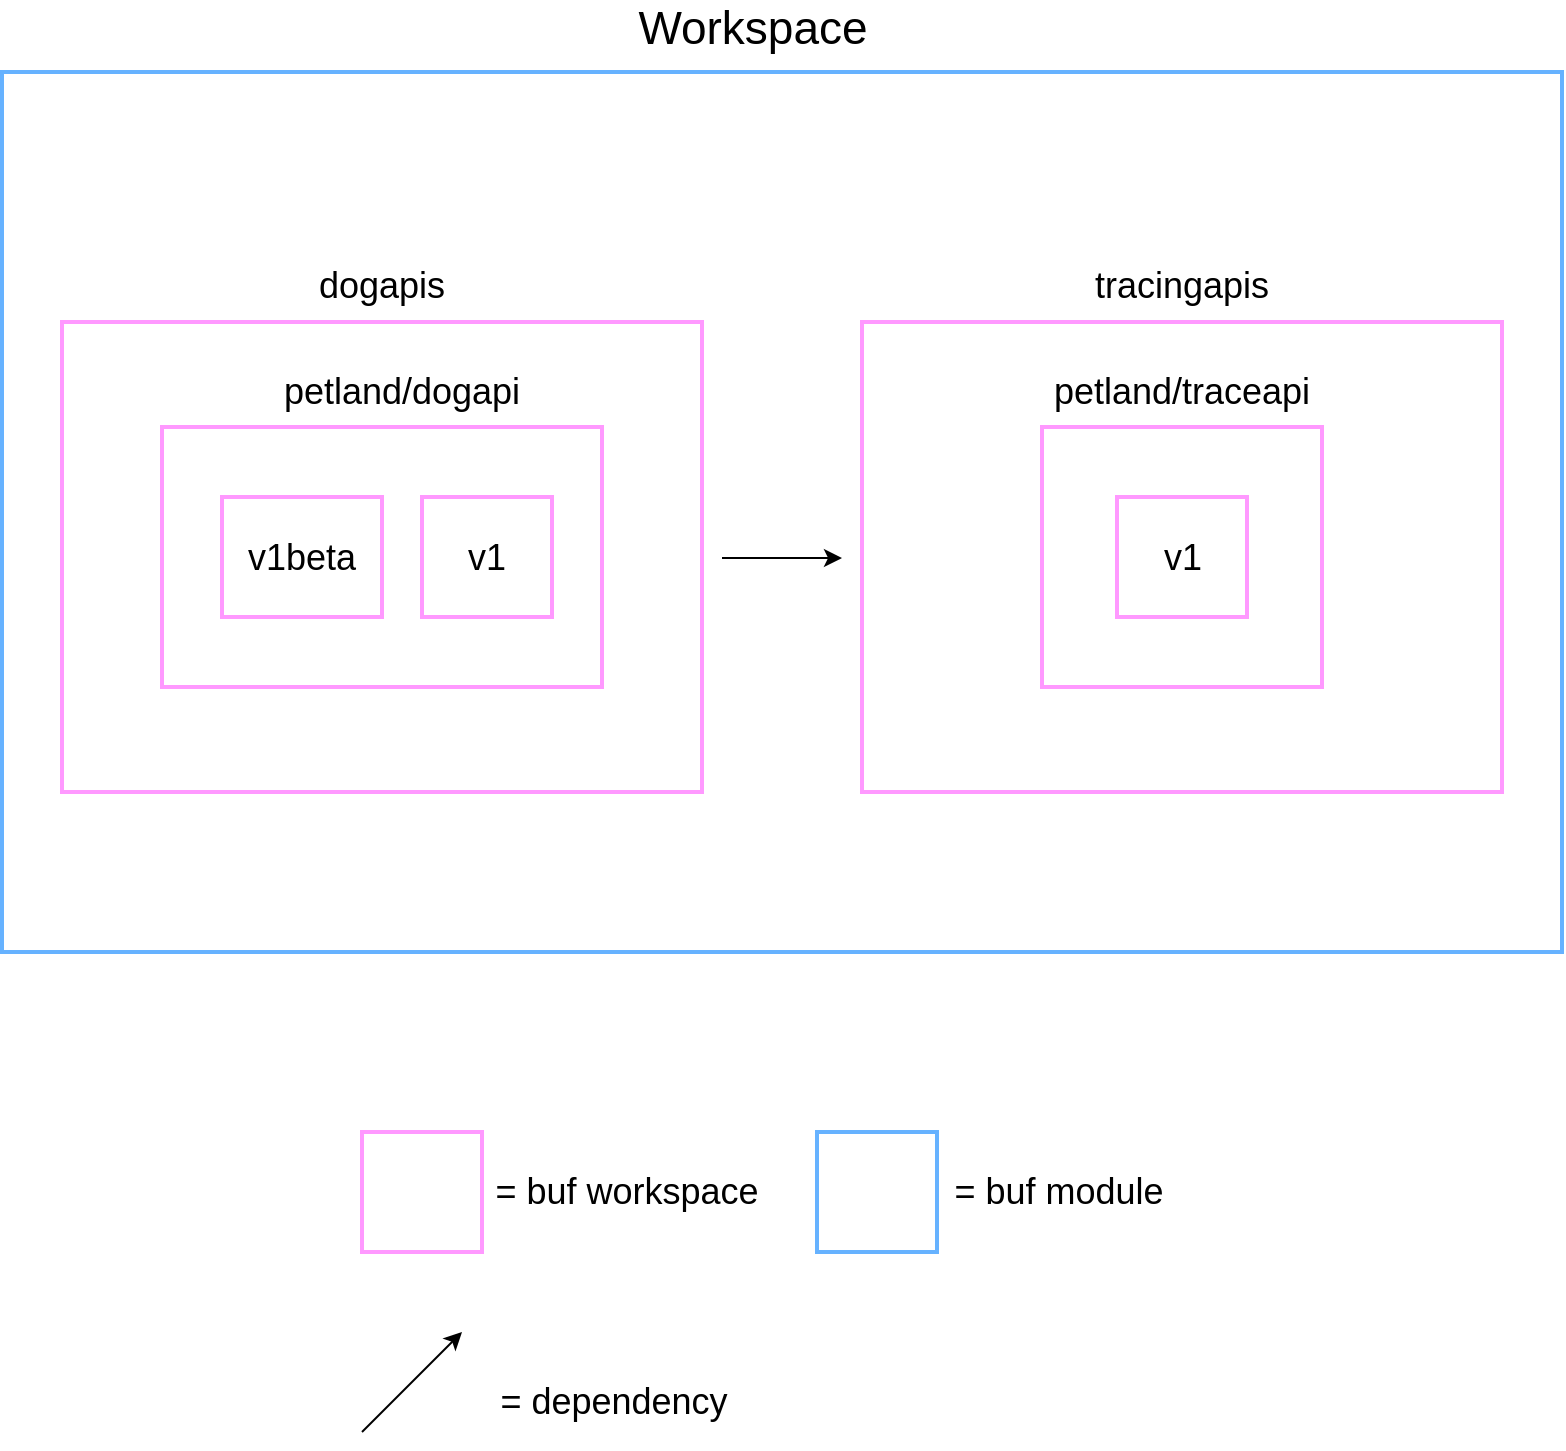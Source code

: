 <mxfile>
    <diagram id="LvhwWmpFbVYoJrgcjapI" name="Structure">
        <mxGraphModel dx="969" dy="718" grid="1" gridSize="10" guides="1" tooltips="1" connect="1" arrows="1" fold="1" page="1" pageScale="1" pageWidth="850" pageHeight="1100" math="0" shadow="0">
            <root>
                <mxCell id="dsAPeFIPqLJANEhXfVn_-0"/>
                <mxCell id="dsAPeFIPqLJANEhXfVn_-1" parent="dsAPeFIPqLJANEhXfVn_-0"/>
                <mxCell id="dsAPeFIPqLJANEhXfVn_-2" value="" style="rounded=0;whiteSpace=wrap;html=1;fillColor=none;strokeColor=#66B2FF;strokeWidth=2;" parent="dsAPeFIPqLJANEhXfVn_-1" vertex="1">
                    <mxGeometry x="35" y="180" width="780" height="440" as="geometry"/>
                </mxCell>
                <mxCell id="dsAPeFIPqLJANEhXfVn_-3" value="&lt;font style=&quot;font-size: 23px&quot;&gt;Workspace&lt;/font&gt;" style="text;html=1;align=center;verticalAlign=middle;resizable=0;points=[];autosize=1;strokeColor=none;fillColor=none;" parent="dsAPeFIPqLJANEhXfVn_-1" vertex="1">
                    <mxGeometry x="345" y="148" width="130" height="20" as="geometry"/>
                </mxCell>
                <mxCell id="dsAPeFIPqLJANEhXfVn_-42" style="edgeStyle=none;html=1;fontSize=18;" parent="dsAPeFIPqLJANEhXfVn_-1" edge="1">
                    <mxGeometry relative="1" as="geometry">
                        <mxPoint x="395" y="423" as="sourcePoint"/>
                        <mxPoint x="455" y="423" as="targetPoint"/>
                    </mxGeometry>
                </mxCell>
                <mxCell id="dsAPeFIPqLJANEhXfVn_-8" value="" style="rounded=0;whiteSpace=wrap;html=1;fontSize=23;fillColor=none;strokeColor=#FF99FF;strokeWidth=2;" parent="dsAPeFIPqLJANEhXfVn_-1" vertex="1">
                    <mxGeometry x="65" y="305" width="320" height="235" as="geometry"/>
                </mxCell>
                <mxCell id="dsAPeFIPqLJANEhXfVn_-10" value="&lt;font style=&quot;font-size: 18px&quot;&gt;dogapis&lt;/font&gt;" style="text;html=1;strokeColor=none;fillColor=none;align=center;verticalAlign=middle;whiteSpace=wrap;rounded=0;fontSize=23;" parent="dsAPeFIPqLJANEhXfVn_-1" vertex="1">
                    <mxGeometry x="195" y="270" width="60" height="30" as="geometry"/>
                </mxCell>
                <mxCell id="dsAPeFIPqLJANEhXfVn_-18" value="" style="rounded=0;whiteSpace=wrap;html=1;fontSize=18;fillColor=none;strokeColor=#FF99FF;strokeWidth=2;" parent="dsAPeFIPqLJANEhXfVn_-1" vertex="1">
                    <mxGeometry x="115" y="357.5" width="220" height="130" as="geometry"/>
                </mxCell>
                <mxCell id="dsAPeFIPqLJANEhXfVn_-22" value="petland/dogapi" style="text;html=1;strokeColor=none;fillColor=none;align=center;verticalAlign=middle;whiteSpace=wrap;rounded=0;fontSize=18;" parent="dsAPeFIPqLJANEhXfVn_-1" vertex="1">
                    <mxGeometry x="160" y="325" width="150" height="30" as="geometry"/>
                </mxCell>
                <mxCell id="dsAPeFIPqLJANEhXfVn_-25" value="v1beta" style="rounded=0;whiteSpace=wrap;html=1;fontSize=18;fillColor=none;strokeColor=#FF99FF;strokeWidth=2;" parent="dsAPeFIPqLJANEhXfVn_-1" vertex="1">
                    <mxGeometry x="145" y="392.5" width="80" height="60" as="geometry"/>
                </mxCell>
                <mxCell id="dsAPeFIPqLJANEhXfVn_-26" value="v1" style="rounded=0;whiteSpace=wrap;html=1;fontSize=18;fillColor=none;strokeColor=#FF99FF;strokeWidth=2;" parent="dsAPeFIPqLJANEhXfVn_-1" vertex="1">
                    <mxGeometry x="245" y="392.5" width="65" height="60" as="geometry"/>
                </mxCell>
                <mxCell id="dsAPeFIPqLJANEhXfVn_-28" value="" style="rounded=0;whiteSpace=wrap;html=1;fontSize=23;fillColor=none;strokeColor=#FF99FF;strokeWidth=2;" parent="dsAPeFIPqLJANEhXfVn_-1" vertex="1">
                    <mxGeometry x="465" y="305" width="320" height="235" as="geometry"/>
                </mxCell>
                <mxCell id="dsAPeFIPqLJANEhXfVn_-29" value="&lt;font style=&quot;font-size: 18px&quot;&gt;tracingapis&lt;/font&gt;" style="text;html=1;strokeColor=none;fillColor=none;align=center;verticalAlign=middle;whiteSpace=wrap;rounded=0;fontSize=23;" parent="dsAPeFIPqLJANEhXfVn_-1" vertex="1">
                    <mxGeometry x="595" y="270" width="60" height="30" as="geometry"/>
                </mxCell>
                <mxCell id="dsAPeFIPqLJANEhXfVn_-30" value="" style="rounded=0;whiteSpace=wrap;html=1;fontSize=18;fillColor=none;strokeColor=#FF99FF;strokeWidth=2;" parent="dsAPeFIPqLJANEhXfVn_-1" vertex="1">
                    <mxGeometry x="555" y="357.5" width="140" height="130" as="geometry"/>
                </mxCell>
                <mxCell id="dsAPeFIPqLJANEhXfVn_-31" value="petland/traceapi" style="text;html=1;strokeColor=none;fillColor=none;align=center;verticalAlign=middle;whiteSpace=wrap;rounded=0;fontSize=18;" parent="dsAPeFIPqLJANEhXfVn_-1" vertex="1">
                    <mxGeometry x="555" y="325" width="140" height="30" as="geometry"/>
                </mxCell>
                <mxCell id="dsAPeFIPqLJANEhXfVn_-33" value="v1" style="rounded=0;whiteSpace=wrap;html=1;fontSize=18;fillColor=none;strokeColor=#FF99FF;strokeWidth=2;" parent="dsAPeFIPqLJANEhXfVn_-1" vertex="1">
                    <mxGeometry x="592.5" y="392.5" width="65" height="60" as="geometry"/>
                </mxCell>
                <mxCell id="dsAPeFIPqLJANEhXfVn_-37" value="" style="rounded=0;whiteSpace=wrap;html=1;fontSize=18;strokeColor=#FF99FF;fillColor=none;strokeWidth=2;" parent="dsAPeFIPqLJANEhXfVn_-1" vertex="1">
                    <mxGeometry x="215" y="710" width="60" height="60" as="geometry"/>
                </mxCell>
                <mxCell id="dsAPeFIPqLJANEhXfVn_-38" value="= buf workspace" style="text;html=1;strokeColor=none;fillColor=none;align=center;verticalAlign=middle;whiteSpace=wrap;rounded=0;fontSize=18;" parent="dsAPeFIPqLJANEhXfVn_-1" vertex="1">
                    <mxGeometry x="275" y="725" width="145" height="30" as="geometry"/>
                </mxCell>
                <mxCell id="dsAPeFIPqLJANEhXfVn_-39" value="" style="rounded=0;whiteSpace=wrap;html=1;fontSize=18;strokeColor=#66B2FF;fillColor=none;strokeWidth=2;" parent="dsAPeFIPqLJANEhXfVn_-1" vertex="1">
                    <mxGeometry x="442.5" y="710" width="60" height="60" as="geometry"/>
                </mxCell>
                <mxCell id="dsAPeFIPqLJANEhXfVn_-40" value="= buf module" style="text;html=1;strokeColor=none;fillColor=none;align=center;verticalAlign=middle;whiteSpace=wrap;rounded=0;fontSize=18;" parent="dsAPeFIPqLJANEhXfVn_-1" vertex="1">
                    <mxGeometry x="491" y="725" width="145" height="30" as="geometry"/>
                </mxCell>
                <mxCell id="dsAPeFIPqLJANEhXfVn_-44" value="" style="endArrow=classic;html=1;fontSize=18;" parent="dsAPeFIPqLJANEhXfVn_-1" edge="1">
                    <mxGeometry width="50" height="50" relative="1" as="geometry">
                        <mxPoint x="215" y="860" as="sourcePoint"/>
                        <mxPoint x="265" y="810" as="targetPoint"/>
                    </mxGeometry>
                </mxCell>
                <mxCell id="dsAPeFIPqLJANEhXfVn_-45" value="= dependency" style="text;html=1;strokeColor=none;fillColor=none;align=center;verticalAlign=middle;whiteSpace=wrap;rounded=0;fontSize=18;" parent="dsAPeFIPqLJANEhXfVn_-1" vertex="1">
                    <mxGeometry x="275.5" y="830" width="130" height="30" as="geometry"/>
                </mxCell>
            </root>
        </mxGraphModel>
    </diagram>
    <diagram id="oz4K4ukwdaOw35Din9My" name="Monorepos">
        <mxGraphModel dx="969" dy="718" grid="1" gridSize="10" guides="1" tooltips="1" connect="1" arrows="1" fold="1" page="1" pageScale="1" pageWidth="850" pageHeight="1100" math="0" shadow="0">
            <root>
                <mxCell id="T_FVs0Wl5C_X_HnGOfqo-0"/>
                <mxCell id="T_FVs0Wl5C_X_HnGOfqo-1" parent="T_FVs0Wl5C_X_HnGOfqo-0"/>
                <mxCell id="T_FVs0Wl5C_X_HnGOfqo-2" value="Isolation Benefits" style="swimlane;fontStyle=0;childLayout=stackLayout;horizontal=1;startSize=30;horizontalStack=0;resizeParent=1;resizeParentMax=0;resizeLast=0;collapsible=1;marginBottom=0;fontSize=17;fillColor=#e1d5e7;strokeColor=#9673a6;fontColor=#000000;" parent="T_FVs0Wl5C_X_HnGOfqo-1" vertex="1">
                    <mxGeometry x="30" y="360" width="490" height="220" as="geometry"/>
                </mxCell>
                <mxCell id="T_FVs0Wl5C_X_HnGOfqo-3" value="Each module can be pushed up independently " style="text;strokeColor=#9673a6;fillColor=#e1d5e7;align=left;verticalAlign=middle;spacingLeft=4;spacingRight=4;overflow=hidden;points=[[0,0.5],[1,0.5]];portConstraint=eastwest;rotatable=0;fontSize=17;fontColor=#000000;" parent="T_FVs0Wl5C_X_HnGOfqo-2" vertex="1">
                    <mxGeometry y="30" width="490" height="30" as="geometry"/>
                </mxCell>
                <mxCell id="T_FVs0Wl5C_X_HnGOfqo-4" value="Each module can be compiled independently" style="text;strokeColor=#9673a6;fillColor=#e1d5e7;align=left;verticalAlign=middle;spacingLeft=4;spacingRight=4;overflow=hidden;points=[[0,0.5],[1,0.5]];portConstraint=eastwest;rotatable=0;fontSize=17;fontColor=#000000;" parent="T_FVs0Wl5C_X_HnGOfqo-2" vertex="1">
                    <mxGeometry y="60" width="490" height="30" as="geometry"/>
                </mxCell>
                <mxCell id="kVRT1C0nAzM4kkjCBOc9-0" value="Each module can have it's own settings and config" style="text;strokeColor=#9673a6;fillColor=#e1d5e7;align=left;verticalAlign=middle;spacingLeft=4;spacingRight=4;overflow=hidden;points=[[0,0.5],[1,0.5]];portConstraint=eastwest;rotatable=0;fontSize=17;fontColor=#000000;" vertex="1" parent="T_FVs0Wl5C_X_HnGOfqo-2">
                    <mxGeometry y="90" width="490" height="30" as="geometry"/>
                </mxCell>
                <mxCell id="kVRT1C0nAzM4kkjCBOc9-2" value="Breaking changes to a module do not have to be consumed" style="text;strokeColor=#9673a6;fillColor=#e1d5e7;align=left;verticalAlign=middle;spacingLeft=4;spacingRight=4;overflow=hidden;points=[[0,0.5],[1,0.5]];portConstraint=eastwest;rotatable=0;fontSize=17;fontColor=#000000;" vertex="1" parent="T_FVs0Wl5C_X_HnGOfqo-2">
                    <mxGeometry y="120" width="490" height="50" as="geometry"/>
                </mxCell>
                <mxCell id="T_FVs0Wl5C_X_HnGOfqo-5" value="Each module can be managed by seperate teams" style="text;strokeColor=#9673a6;fillColor=#e1d5e7;align=left;verticalAlign=middle;spacingLeft=4;spacingRight=4;overflow=hidden;points=[[0,0.5],[1,0.5]];portConstraint=eastwest;rotatable=0;fontSize=17;fontColor=#000000;" parent="T_FVs0Wl5C_X_HnGOfqo-2" vertex="1">
                    <mxGeometry y="170" width="490" height="50" as="geometry"/>
                </mxCell>
                <mxCell id="kVRT1C0nAzM4kkjCBOc9-4" style="edgeStyle=none;html=1;entryX=0.25;entryY=0;entryDx=0;entryDy=0;" edge="1" parent="T_FVs0Wl5C_X_HnGOfqo-1" source="T_FVs0Wl5C_X_HnGOfqo-6" target="T_FVs0Wl5C_X_HnGOfqo-7">
                    <mxGeometry relative="1" as="geometry"/>
                </mxCell>
                <mxCell id="kVRT1C0nAzM4kkjCBOc9-5" style="edgeStyle=none;html=1;entryX=0.75;entryY=0;entryDx=0;entryDy=0;" edge="1" parent="T_FVs0Wl5C_X_HnGOfqo-1" source="T_FVs0Wl5C_X_HnGOfqo-6" target="T_FVs0Wl5C_X_HnGOfqo-2">
                    <mxGeometry relative="1" as="geometry"/>
                </mxCell>
                <mxCell id="T_FVs0Wl5C_X_HnGOfqo-6" value="&lt;font&gt;Monorepo Structure&lt;/font&gt;" style="rounded=0;whiteSpace=wrap;html=1;fontSize=17;fillColor=#dae8fc;strokeColor=#6c8ebf;fontColor=#000000;" parent="T_FVs0Wl5C_X_HnGOfqo-1" vertex="1">
                    <mxGeometry x="430" y="130" width="185" height="120" as="geometry"/>
                </mxCell>
                <mxCell id="T_FVs0Wl5C_X_HnGOfqo-7" value="Connected Benefits" style="swimlane;fontStyle=0;childLayout=stackLayout;horizontal=1;startSize=30;horizontalStack=0;resizeParent=1;resizeParentMax=0;resizeLast=0;collapsible=1;marginBottom=0;fontSize=17;fillColor=#d5e8d4;strokeColor=#82b366;fontColor=#000000;" parent="T_FVs0Wl5C_X_HnGOfqo-1" vertex="1">
                    <mxGeometry x="600" y="360" width="300" height="90" as="geometry"/>
                </mxCell>
                <mxCell id="T_FVs0Wl5C_X_HnGOfqo-8" value="Import other modules easily" style="text;strokeColor=#82b366;fillColor=#d5e8d4;align=left;verticalAlign=middle;spacingLeft=4;spacingRight=4;overflow=hidden;points=[[0,0.5],[1,0.5]];portConstraint=eastwest;rotatable=0;fontSize=17;fontColor=#000000;" parent="T_FVs0Wl5C_X_HnGOfqo-7" vertex="1">
                    <mxGeometry y="30" width="300" height="30" as="geometry"/>
                </mxCell>
                <mxCell id="T_FVs0Wl5C_X_HnGOfqo-9" value="Globally validate/configure modules" style="text;strokeColor=#82b366;fillColor=#d5e8d4;align=left;verticalAlign=middle;spacingLeft=4;spacingRight=4;overflow=hidden;points=[[0,0.5],[1,0.5]];portConstraint=eastwest;rotatable=0;fontSize=17;fontColor=#000000;" parent="T_FVs0Wl5C_X_HnGOfqo-7" vertex="1">
                    <mxGeometry y="60" width="300" height="30" as="geometry"/>
                </mxCell>
            </root>
        </mxGraphModel>
    </diagram>
</mxfile>